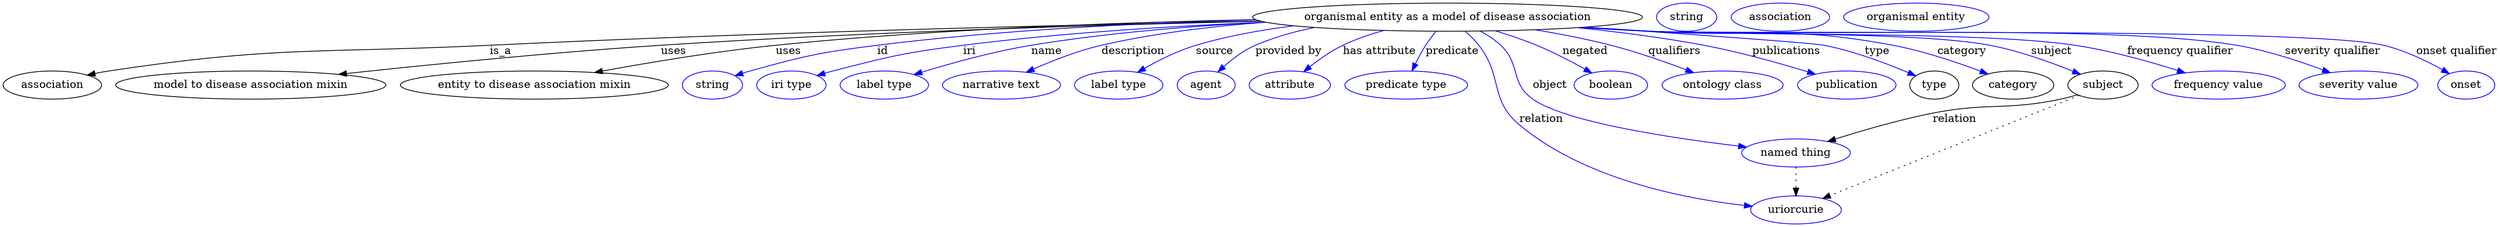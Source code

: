 digraph {
	graph [bb="0,0,3187.4,283"];
	node [label="\N"];
	"organismal entity as a model of disease association"	 [height=0.5,
		label="organismal entity as a model of disease association",
		pos="1848,265",
		width=6.9327];
	association	 [height=0.5,
		pos="63.044,178",
		width=1.7512];
	"organismal entity as a model of disease association" -> association	 [label=is_a,
		lp="652.04,221.5",
		pos="e,108.5,190.67 1606.6,260.36 1362.3,255.06 973.79,245 638.04,229 414.26,218.33 356.39,230.64 135.04,196 129.63,195.15 124.04,194.09 \
118.46,192.91"];
	"model to disease association mixin"	 [height=0.5,
		pos="317.04,178",
		width=4.8024];
	"organismal entity as a model of disease association" -> "model to disease association mixin"	 [label=uses,
		lp="857.54,221.5",
		pos="e,442.16,190.49 1606.5,260.44 1402.4,255.61 1102.3,246.22 841.04,229 688.23,218.93 650.47,210.91 498.04,196 483.22,194.55 467.71,\
193.02 452.28,191.5"];
	"entity to disease association mixin"	 [height=0.5,
		pos="679.04,178",
		width=4.7662];
	"organismal entity as a model of disease association" -> "entity to disease association mixin"	 [label=uses,
		lp="1004.5,221.5",
		pos="e,759.04,193.95 1615.3,258.45 1402.9,251.89 1105,241.05 988.04,229 913.88,221.36 830.52,207.27 769.09,195.84"];
	id	 [color=blue,
		height=0.5,
		label=string,
		pos="907.04,178",
		width=1.0652];
	"organismal entity as a model of disease association" -> id	 [color=blue,
		label=id,
		lp="1124,221.5",
		pos="e,936.24,189.79 1620.5,257.56 1442.8,251.05 1210.9,240.8 1117,229 1044.1,219.83 1025.7,216.3 955.04,196 952.06,195.14 949,194.18 \
945.94,193.17",
		style=solid];
	iri	 [color=blue,
		height=0.5,
		label="iri type",
		pos="1008,178",
		width=1.2277];
	"organismal entity as a model of disease association" -> iri	 [color=blue,
		label=iri,
		lp="1234,221.5",
		pos="e,1041.2,190 1612.1,259.1 1495.6,254.22 1353,245.29 1226,229 1151.9,219.48 1133.3,215.4 1061,196 1057.7,195.1 1054.3,194.11 1050.8,\
193.06",
		style=solid];
	name	 [color=blue,
		height=0.5,
		label="label type",
		pos="1127,178",
		width=1.5707];
	"organismal entity as a model of disease association" -> name	 [color=blue,
		label=name,
		lp="1333,221.5",
		pos="e,1166.1,191.17 1638.5,255.2 1516.1,248.63 1374.1,239.31 1313,229 1265.6,220.98 1212.8,205.9 1175.7,194.21",
		style=solid];
	description	 [color=blue,
		height=0.5,
		label="narrative text",
		pos="1277,178",
		width=2.0943];
	"organismal entity as a model of disease association" -> description	 [color=blue,
		label=description,
		lp="1443,221.5",
		pos="e,1309.3,194.37 1644.3,254.58 1549.5,248.5 1447.7,239.87 1402,229 1373.2,222.12 1342.3,209.56 1318.4,198.62",
		style=solid];
	source	 [color=blue,
		height=0.5,
		label="label type",
		pos="1427,178",
		width=1.5707];
	"organismal entity as a model of disease association" -> source	 [color=blue,
		label=source,
		lp="1548.5,221.5",
		pos="e,1451.9,194.38 1677.7,251.79 1615.5,245.76 1553.3,237.95 1524,229 1501.9,222.21 1478.9,210.34 1460.8,199.76",
		style=solid];
	"provided by"	 [color=blue,
		height=0.5,
		label=agent,
		pos="1539,178",
		width=1.0291];
	"organismal entity as a model of disease association" -> "provided by"	 [color=blue,
		label="provided by",
		lp="1643.5,221.5",
		pos="e,1554.2,194.57 1702.1,250.34 1660,244.66 1620.2,237.46 1601,229 1586.5,222.56 1572.6,211.7 1561.6,201.66",
		style=solid];
	"has attribute"	 [color=blue,
		height=0.5,
		label=attribute,
		pos="1646,178",
		width=1.4443];
	"organismal entity as a model of disease association" -> "has attribute"	 [color=blue,
		label="has attribute",
		lp="1760,221.5",
		pos="e,1664.4,195.1 1763.7,247.95 1746.5,242.98 1728.8,236.74 1713,229 1698.4,221.84 1683.9,211.26 1672.1,201.6",
		style=solid];
	predicate	 [color=blue,
		height=0.5,
		label="predicate type",
		pos="1795,178",
		width=2.1845];
	"organismal entity as a model of disease association" -> predicate	 [color=blue,
		label=predicate,
		lp="1853.5,221.5",
		pos="e,1802.3,196.01 1832.1,246.94 1827.6,241.39 1822.9,235.12 1819,229 1814.4,221.57 1810.1,213.09 1806.4,205.21",
		style=solid];
	object	 [color=blue,
		height=0.5,
		label="named thing",
		pos="2294,91",
		width=1.9318];
	"organismal entity as a model of disease association" -> object	 [color=blue,
		label=object,
		lp="1979.5,178",
		pos="e,2229.5,97.948 1890.4,247.21 1899.5,242.17 1908.6,236.09 1916,229 1941.9,204.4 1928,180.68 1957,160 1998.4,130.57 2133.5,109.8 \
2219.5,99.163",
		style=solid];
	relation	 [color=blue,
		height=0.5,
		label=uriorcurie,
		pos="2294,18",
		width=1.6068];
	"organismal entity as a model of disease association" -> relation	 [color=blue,
		label=relation,
		lp="1968,134.5",
		pos="e,2237.3,21.945 1871.1,246.89 1877,241.53 1883.2,235.37 1888,229 1919,188.64 1901.1,159.74 1940,127 2023,57.303 2150,32.134 2227.2,\
23.071",
		style=solid];
	negated	 [color=blue,
		height=0.5,
		label=boolean,
		pos="2058,178",
		width=1.2999];
	"organismal entity as a model of disease association" -> negated	 [color=blue,
		label=negated,
		lp="2021,221.5",
		pos="e,2032.6,193.17 1910.6,247.5 1927.5,242.16 1945.7,235.86 1962,229 1983.1,220.17 2005.7,208.31 2023.6,198.24",
		style=solid];
	qualifiers	 [color=blue,
		height=0.5,
		label="ontology class",
		pos="2200,178",
		width=2.1484];
	"organismal entity as a model of disease association" -> qualifiers	 [color=blue,
		label=qualifiers,
		lp="2137,221.5",
		pos="e,2160.9,193.62 1959.9,248.86 1990.7,243.5 2023.8,236.86 2054,229 2087.1,220.41 2123.2,207.79 2151.3,197.25",
		style=solid];
	publications	 [color=blue,
		height=0.5,
		label=publication,
		pos="2358,178",
		width=1.7512];
	"organismal entity as a model of disease association" -> publications	 [color=blue,
		label=publications,
		lp="2281,221.5",
		pos="e,2316.7,191.59 2016.9,251.69 2067.9,246.25 2124,238.85 2175,229 2220.2,220.28 2270.4,205.94 2306.8,194.68",
		style=solid];
	type	 [height=0.5,
		pos="2470,178",
		width=0.86659];
	"organismal entity as a model of disease association" -> type	 [color=blue,
		label=type,
		lp="2397,221.5",
		pos="e,2445.7,189.37 2028.2,252.53 2158.4,243.35 2314,231.98 2329,229 2367,221.5 2408.3,205.54 2436.4,193.46",
		style=solid];
	category	 [height=0.5,
		pos="2571,178",
		width=1.4443];
	"organismal entity as a model of disease association" -> category	 [color=blue,
		label=category,
		lp="2506,221.5",
		pos="e,2537.8,191.84 2026,252.36 2053.2,250.51 2080.8,248.67 2107,247 2244.8,238.22 2281.5,254.92 2417,229 2455.6,221.63 2497.8,207.16 \
2528.3,195.51",
		style=solid];
	subject	 [height=0.5,
		pos="2686,178",
		width=1.2457];
	"organismal entity as a model of disease association" -> subject	 [color=blue,
		label=subject,
		lp="2621.5,221.5",
		pos="e,2656.2,191.56 2023.2,252.16 2051.2,250.3 2079.9,248.5 2107,247 2203.6,241.65 2447.1,247.35 2542,229 2578.5,221.96 2618.1,207.36 \
2646.6,195.59",
		style=solid];
	"frequency qualifier"	 [color=blue,
		height=0.5,
		label="frequency value",
		pos="2834,178",
		width=2.3651];
	"organismal entity as a model of disease association" -> "frequency qualifier"	 [color=blue,
		label="frequency qualifier",
		lp="2786.5,221.5",
		pos="e,2790.2,193.49 2021.8,252.05 2050.3,250.18 2079.5,248.41 2107,247 2228.1,240.8 2532.3,247.48 2652,229 2696.1,222.21 2744.6,208.28 \
2780.4,196.69",
		style=solid];
	"severity qualifier"	 [color=blue,
		height=0.5,
		label="severity value",
		pos="3013,178",
		width=2.1123];
	"organismal entity as a model of disease association" -> "severity qualifier"	 [color=blue,
		label="severity qualifier",
		lp="2977.5,221.5",
		pos="e,2975.9,193.77 2020,251.95 2049.1,250.06 2078.9,248.31 2107,247 2274,239.2 2694.3,257.59 2859,229 2896.1,222.57 2936.4,208.97 2966.5,\
197.43",
		style=solid];
	"onset qualifier"	 [color=blue,
		height=0.5,
		label=onset,
		pos="3151,178",
		width=1.011];
	"organismal entity as a model of disease association" -> "onset qualifier"	 [color=blue,
		label="onset qualifier",
		lp="3135,221.5",
		pos="e,3128.1,192.37 2019.3,251.88 2048.6,249.99 2078.7,248.26 2107,247 2211,242.39 2941.8,252.73 3043,229 3070.1,222.65 3098.5,208.95 \
3119.3,197.35",
		style=solid];
	object -> relation	 [pos="e,2294,36.09 2294,72.955 2294,64.883 2294,55.176 2294,46.182",
		style=dotted];
	association_type	 [color=blue,
		height=0.5,
		label=string,
		pos="2154,265",
		width=1.0652];
	association_category	 [color=blue,
		height=0.5,
		label=association,
		pos="2273,265",
		width=1.7512];
	subject -> object	 [label=relation,
		lp="2497,134.5",
		pos="e,2336,105.45 2652.9,165.74 2646.1,163.56 2638.9,161.5 2632,160 2560.9,144.39 2540.5,156.25 2469,142 2427,133.61 2380.4,119.8 2345.8,\
108.66"];
	subject -> relation	 [pos="e,2329.2,32.335 2654.3,165.04 2584.7,136.63 2418.4,68.768 2338.5,36.135",
		style=dotted];
	"organismal entity as a model of disease association_subject"	 [color=blue,
		height=0.5,
		label="organismal entity",
		pos="2447,265",
		width=2.5817];
}

